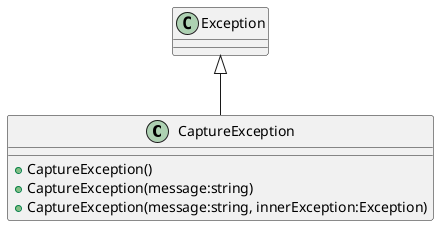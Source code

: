 @startuml
class CaptureException {
    + CaptureException()
    + CaptureException(message:string)
    + CaptureException(message:string, innerException:Exception)
}
Exception <|-- CaptureException
@enduml
